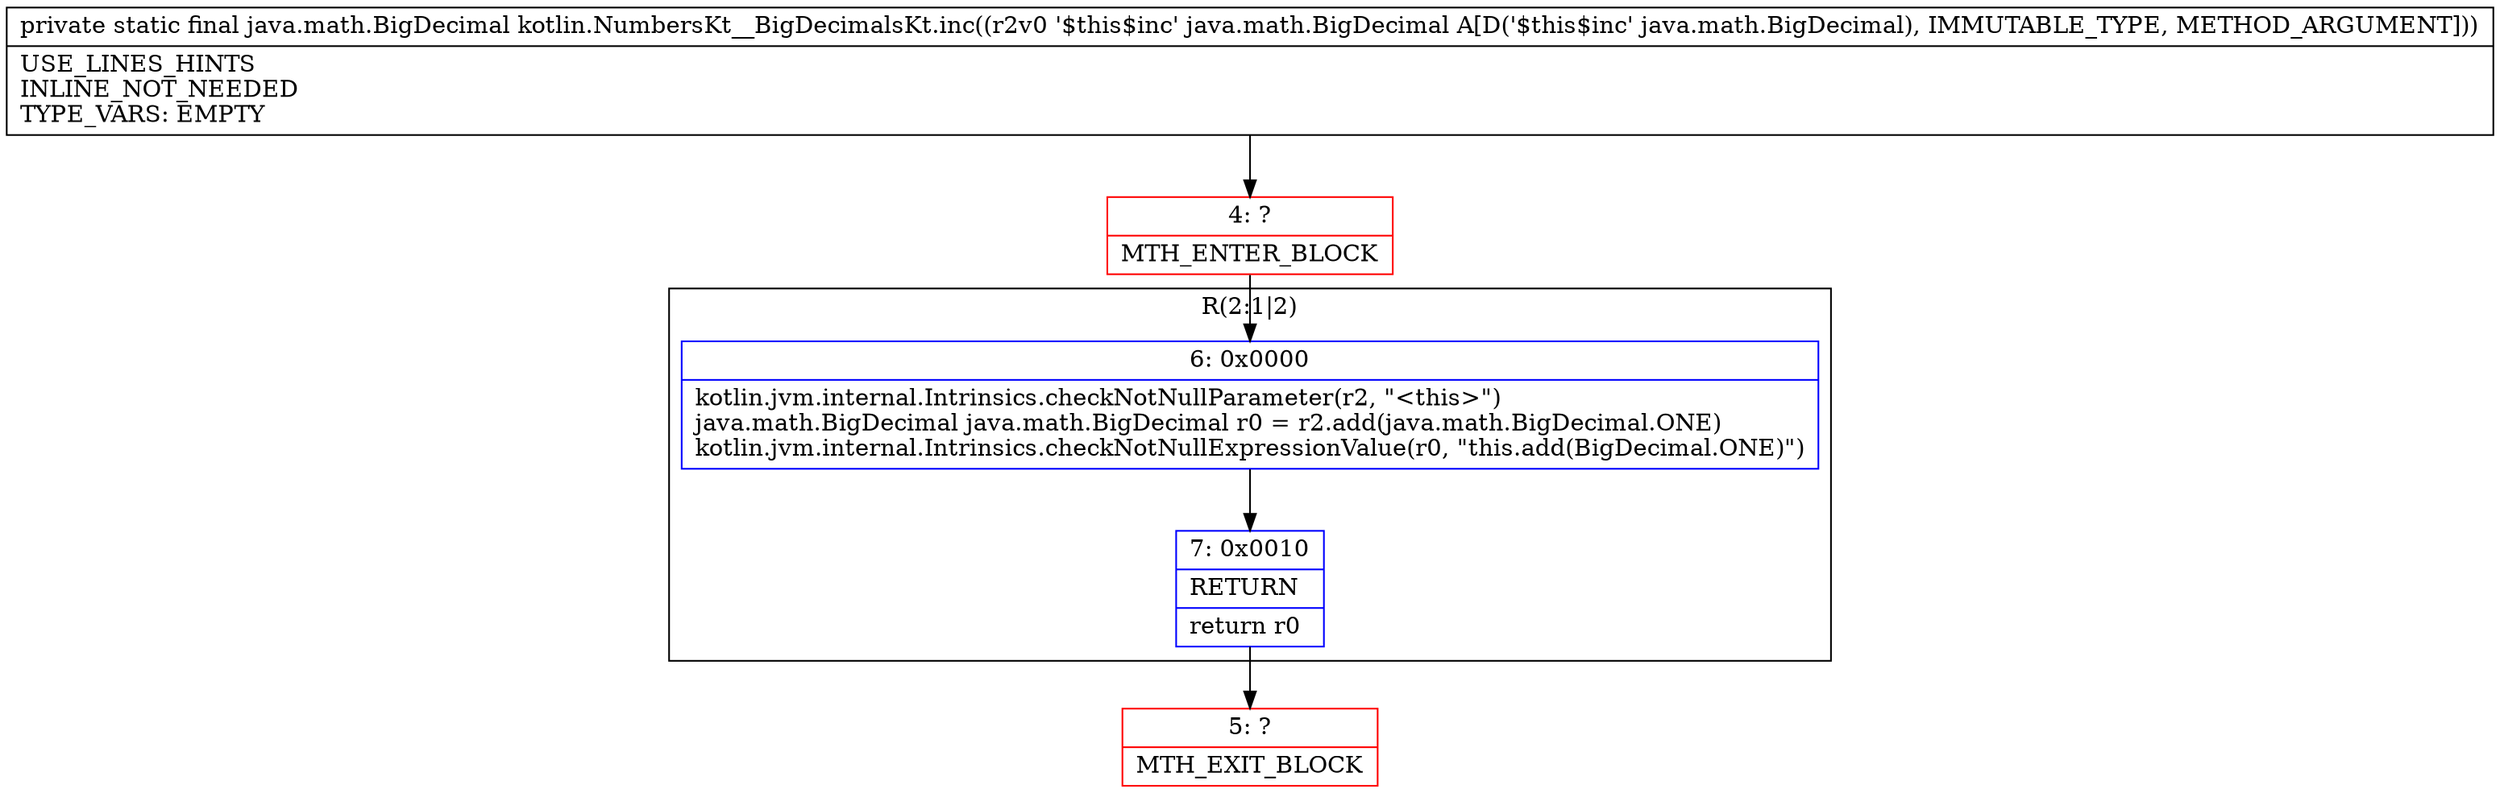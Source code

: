 digraph "CFG forkotlin.NumbersKt__BigDecimalsKt.inc(Ljava\/math\/BigDecimal;)Ljava\/math\/BigDecimal;" {
subgraph cluster_Region_1966954103 {
label = "R(2:1|2)";
node [shape=record,color=blue];
Node_6 [shape=record,label="{6\:\ 0x0000|kotlin.jvm.internal.Intrinsics.checkNotNullParameter(r2, \"\<this\>\")\ljava.math.BigDecimal java.math.BigDecimal r0 = r2.add(java.math.BigDecimal.ONE)\lkotlin.jvm.internal.Intrinsics.checkNotNullExpressionValue(r0, \"this.add(BigDecimal.ONE)\")\l}"];
Node_7 [shape=record,label="{7\:\ 0x0010|RETURN\l|return r0\l}"];
}
Node_4 [shape=record,color=red,label="{4\:\ ?|MTH_ENTER_BLOCK\l}"];
Node_5 [shape=record,color=red,label="{5\:\ ?|MTH_EXIT_BLOCK\l}"];
MethodNode[shape=record,label="{private static final java.math.BigDecimal kotlin.NumbersKt__BigDecimalsKt.inc((r2v0 '$this$inc' java.math.BigDecimal A[D('$this$inc' java.math.BigDecimal), IMMUTABLE_TYPE, METHOD_ARGUMENT]))  | USE_LINES_HINTS\lINLINE_NOT_NEEDED\lTYPE_VARS: EMPTY\l}"];
MethodNode -> Node_4;Node_6 -> Node_7;
Node_7 -> Node_5;
Node_4 -> Node_6;
}

